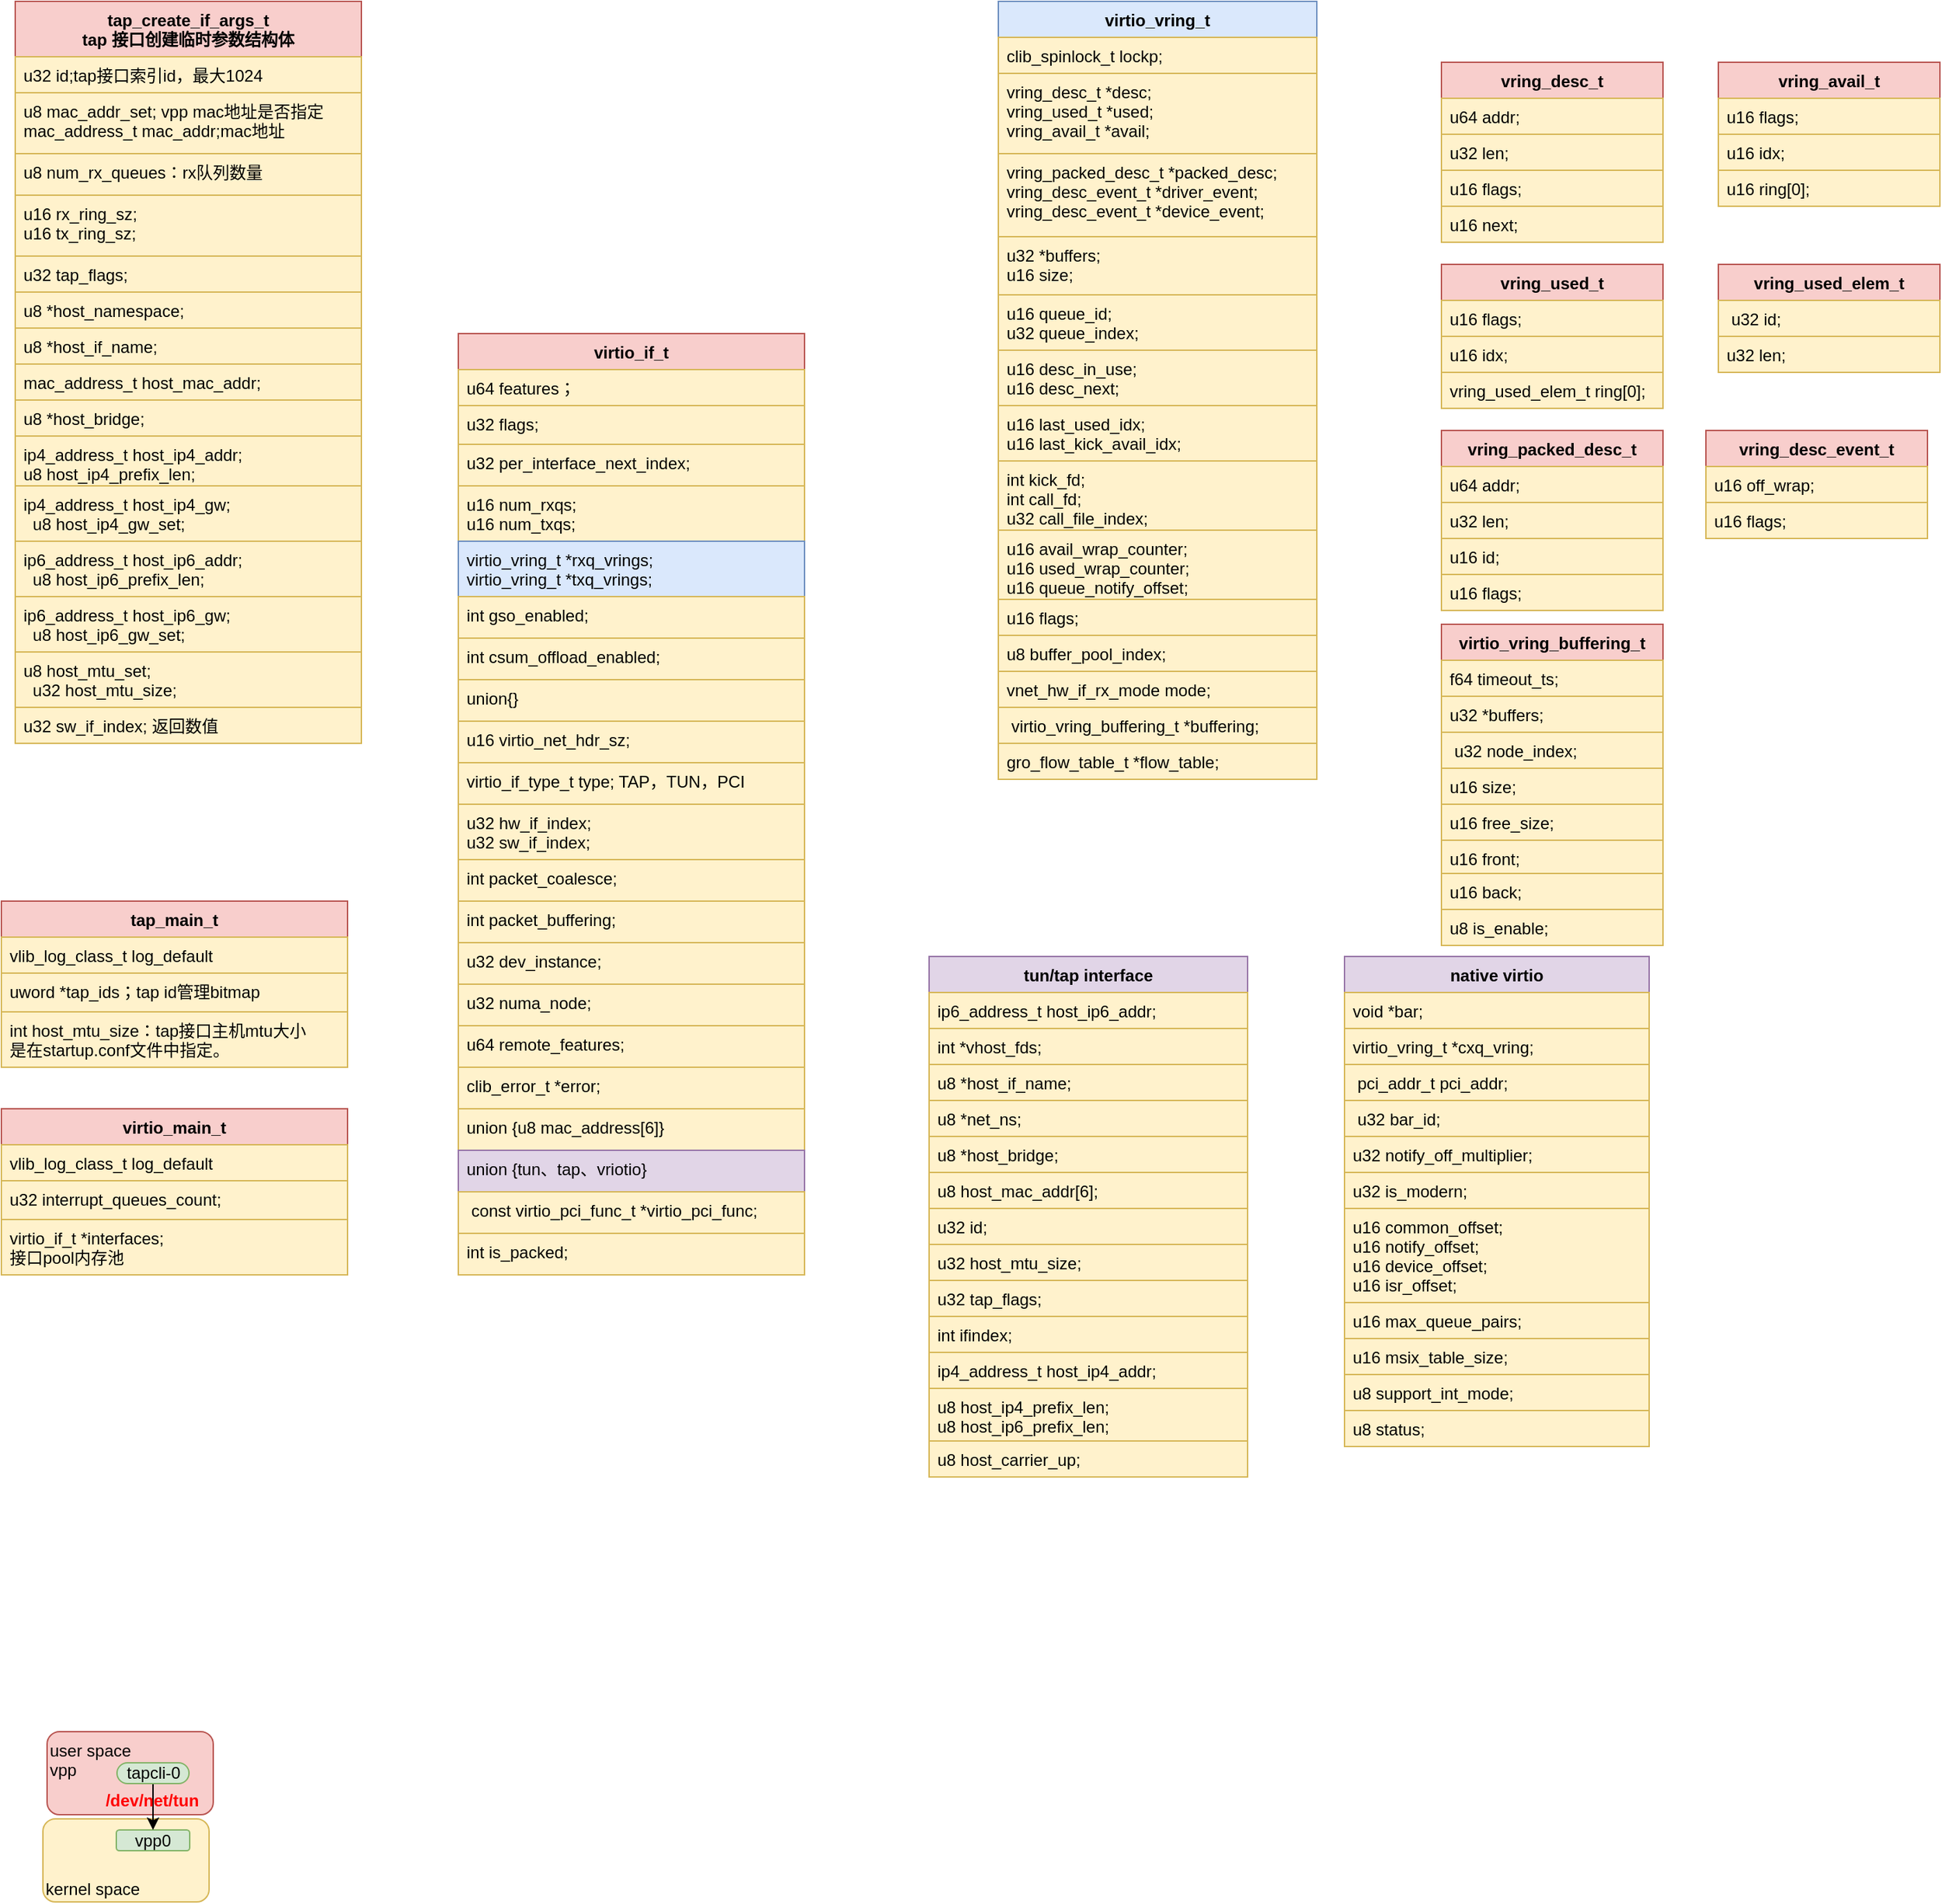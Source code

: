 <mxfile version="15.4.3" type="github">
  <diagram id="8pdUEugthOyUBi60M9Dm" name="Page-1">
    <mxGraphModel dx="782" dy="436" grid="1" gridSize="10" guides="1" tooltips="1" connect="1" arrows="1" fold="1" page="1" pageScale="1" pageWidth="827" pageHeight="1169" math="0" shadow="0">
      <root>
        <mxCell id="0" />
        <mxCell id="1" parent="0" />
        <mxCell id="vImbfQAYYGUwxeGVUVHD-1" value="kernel space" style="rounded=1;whiteSpace=wrap;html=1;align=left;verticalAlign=bottom;fillColor=#fff2cc;strokeColor=#d6b656;" vertex="1" parent="1">
          <mxGeometry x="40" y="1323" width="120" height="60" as="geometry" />
        </mxCell>
        <mxCell id="vImbfQAYYGUwxeGVUVHD-2" value="user space &lt;br&gt;vpp" style="rounded=1;whiteSpace=wrap;html=1;fillColor=#f8cecc;strokeColor=#b85450;align=left;verticalAlign=top;" vertex="1" parent="1">
          <mxGeometry x="43" y="1260" width="120" height="60" as="geometry" />
        </mxCell>
        <mxCell id="vImbfQAYYGUwxeGVUVHD-3" value="vpp0" style="rounded=1;whiteSpace=wrap;html=1;fillColor=#d5e8d4;strokeColor=#82b366;" vertex="1" parent="1">
          <mxGeometry x="93" y="1331" width="53" height="15" as="geometry" />
        </mxCell>
        <mxCell id="vImbfQAYYGUwxeGVUVHD-5" style="edgeStyle=none;rounded=0;orthogonalLoop=1;jettySize=auto;html=1;exitX=0.5;exitY=1;exitDx=0;exitDy=0;entryX=0.5;entryY=0;entryDx=0;entryDy=0;" edge="1" parent="1" source="vImbfQAYYGUwxeGVUVHD-4" target="vImbfQAYYGUwxeGVUVHD-3">
          <mxGeometry relative="1" as="geometry" />
        </mxCell>
        <mxCell id="vImbfQAYYGUwxeGVUVHD-4" value="tapcli-0" style="rounded=1;whiteSpace=wrap;html=1;fillColor=#d5e8d4;strokeColor=#82b366;arcSize=50;" vertex="1" parent="1">
          <mxGeometry x="93.5" y="1282.5" width="52" height="15" as="geometry" />
        </mxCell>
        <mxCell id="vImbfQAYYGUwxeGVUVHD-6" value="/dev/net/tun" style="text;html=1;strokeColor=none;fillColor=none;align=center;verticalAlign=middle;whiteSpace=wrap;rounded=0;fontStyle=1;fontColor=#FF0000;" vertex="1" parent="1">
          <mxGeometry x="78" y="1295" width="82" height="30" as="geometry" />
        </mxCell>
        <mxCell id="vImbfQAYYGUwxeGVUVHD-7" value="tap_create_if_args_t&#xa;tap 接口创建临时参数结构体" style="swimlane;fontStyle=1;align=center;verticalAlign=top;childLayout=stackLayout;horizontal=1;startSize=40;horizontalStack=0;resizeParent=1;resizeParentMax=0;resizeLast=0;collapsible=1;marginBottom=0;fillColor=#f8cecc;strokeColor=#b85450;" vertex="1" parent="1">
          <mxGeometry x="20" y="10" width="250" height="536" as="geometry" />
        </mxCell>
        <mxCell id="vImbfQAYYGUwxeGVUVHD-8" value="u32 id;tap接口索引id，最大1024" style="text;strokeColor=#d6b656;fillColor=#fff2cc;align=left;verticalAlign=top;spacingLeft=4;spacingRight=4;overflow=hidden;rotatable=0;points=[[0,0.5],[1,0.5]];portConstraint=eastwest;" vertex="1" parent="vImbfQAYYGUwxeGVUVHD-7">
          <mxGeometry y="40" width="250" height="26" as="geometry" />
        </mxCell>
        <mxCell id="vImbfQAYYGUwxeGVUVHD-10" value="u8 mac_addr_set; vpp mac地址是否指定&#xa;mac_address_t mac_addr;mac地址" style="text;strokeColor=#d6b656;fillColor=#fff2cc;align=left;verticalAlign=top;spacingLeft=4;spacingRight=4;overflow=hidden;rotatable=0;points=[[0,0.5],[1,0.5]];portConstraint=eastwest;" vertex="1" parent="vImbfQAYYGUwxeGVUVHD-7">
          <mxGeometry y="66" width="250" height="44" as="geometry" />
        </mxCell>
        <mxCell id="vImbfQAYYGUwxeGVUVHD-11" value="u8 num_rx_queues：rx队列数量" style="text;strokeColor=#d6b656;fillColor=#fff2cc;align=left;verticalAlign=top;spacingLeft=4;spacingRight=4;overflow=hidden;rotatable=0;points=[[0,0.5],[1,0.5]];portConstraint=eastwest;" vertex="1" parent="vImbfQAYYGUwxeGVUVHD-7">
          <mxGeometry y="110" width="250" height="30" as="geometry" />
        </mxCell>
        <mxCell id="vImbfQAYYGUwxeGVUVHD-12" value="u16 rx_ring_sz;&#xa;u16 tx_ring_sz;" style="text;strokeColor=#d6b656;fillColor=#fff2cc;align=left;verticalAlign=top;spacingLeft=4;spacingRight=4;overflow=hidden;rotatable=0;points=[[0,0.5],[1,0.5]];portConstraint=eastwest;" vertex="1" parent="vImbfQAYYGUwxeGVUVHD-7">
          <mxGeometry y="140" width="250" height="44" as="geometry" />
        </mxCell>
        <mxCell id="vImbfQAYYGUwxeGVUVHD-13" value="u32 tap_flags;" style="text;strokeColor=#d6b656;fillColor=#fff2cc;align=left;verticalAlign=top;spacingLeft=4;spacingRight=4;overflow=hidden;rotatable=0;points=[[0,0.5],[1,0.5]];portConstraint=eastwest;" vertex="1" parent="vImbfQAYYGUwxeGVUVHD-7">
          <mxGeometry y="184" width="250" height="26" as="geometry" />
        </mxCell>
        <mxCell id="vImbfQAYYGUwxeGVUVHD-14" value="u8 *host_namespace;" style="text;strokeColor=#d6b656;fillColor=#fff2cc;align=left;verticalAlign=top;spacingLeft=4;spacingRight=4;overflow=hidden;rotatable=0;points=[[0,0.5],[1,0.5]];portConstraint=eastwest;" vertex="1" parent="vImbfQAYYGUwxeGVUVHD-7">
          <mxGeometry y="210" width="250" height="26" as="geometry" />
        </mxCell>
        <mxCell id="vImbfQAYYGUwxeGVUVHD-15" value="u8 *host_if_name;" style="text;strokeColor=#d6b656;fillColor=#fff2cc;align=left;verticalAlign=top;spacingLeft=4;spacingRight=4;overflow=hidden;rotatable=0;points=[[0,0.5],[1,0.5]];portConstraint=eastwest;" vertex="1" parent="vImbfQAYYGUwxeGVUVHD-7">
          <mxGeometry y="236" width="250" height="26" as="geometry" />
        </mxCell>
        <mxCell id="vImbfQAYYGUwxeGVUVHD-16" value="mac_address_t host_mac_addr;" style="text;strokeColor=#d6b656;fillColor=#fff2cc;align=left;verticalAlign=top;spacingLeft=4;spacingRight=4;overflow=hidden;rotatable=0;points=[[0,0.5],[1,0.5]];portConstraint=eastwest;" vertex="1" parent="vImbfQAYYGUwxeGVUVHD-7">
          <mxGeometry y="262" width="250" height="26" as="geometry" />
        </mxCell>
        <mxCell id="vImbfQAYYGUwxeGVUVHD-17" value="u8 *host_bridge;" style="text;strokeColor=#d6b656;fillColor=#fff2cc;align=left;verticalAlign=top;spacingLeft=4;spacingRight=4;overflow=hidden;rotatable=0;points=[[0,0.5],[1,0.5]];portConstraint=eastwest;" vertex="1" parent="vImbfQAYYGUwxeGVUVHD-7">
          <mxGeometry y="288" width="250" height="26" as="geometry" />
        </mxCell>
        <mxCell id="vImbfQAYYGUwxeGVUVHD-18" value="ip4_address_t host_ip4_addr;&#xa;u8 host_ip4_prefix_len;" style="text;strokeColor=#d6b656;fillColor=#fff2cc;align=left;verticalAlign=top;spacingLeft=4;spacingRight=4;overflow=hidden;rotatable=0;points=[[0,0.5],[1,0.5]];portConstraint=eastwest;" vertex="1" parent="vImbfQAYYGUwxeGVUVHD-7">
          <mxGeometry y="314" width="250" height="36" as="geometry" />
        </mxCell>
        <mxCell id="vImbfQAYYGUwxeGVUVHD-19" value="ip4_address_t host_ip4_gw;&#xa;  u8 host_ip4_gw_set;" style="text;strokeColor=#d6b656;fillColor=#fff2cc;align=left;verticalAlign=top;spacingLeft=4;spacingRight=4;overflow=hidden;rotatable=0;points=[[0,0.5],[1,0.5]];portConstraint=eastwest;" vertex="1" parent="vImbfQAYYGUwxeGVUVHD-7">
          <mxGeometry y="350" width="250" height="40" as="geometry" />
        </mxCell>
        <mxCell id="vImbfQAYYGUwxeGVUVHD-20" value="ip6_address_t host_ip6_addr;&#xa;  u8 host_ip6_prefix_len;" style="text;strokeColor=#d6b656;fillColor=#fff2cc;align=left;verticalAlign=top;spacingLeft=4;spacingRight=4;overflow=hidden;rotatable=0;points=[[0,0.5],[1,0.5]];portConstraint=eastwest;" vertex="1" parent="vImbfQAYYGUwxeGVUVHD-7">
          <mxGeometry y="390" width="250" height="40" as="geometry" />
        </mxCell>
        <mxCell id="vImbfQAYYGUwxeGVUVHD-22" value="ip6_address_t host_ip6_gw;&#xa;  u8 host_ip6_gw_set;" style="text;strokeColor=#d6b656;fillColor=#fff2cc;align=left;verticalAlign=top;spacingLeft=4;spacingRight=4;overflow=hidden;rotatable=0;points=[[0,0.5],[1,0.5]];portConstraint=eastwest;" vertex="1" parent="vImbfQAYYGUwxeGVUVHD-7">
          <mxGeometry y="430" width="250" height="40" as="geometry" />
        </mxCell>
        <mxCell id="vImbfQAYYGUwxeGVUVHD-21" value="u8 host_mtu_set;&#xa;  u32 host_mtu_size;" style="text;strokeColor=#d6b656;fillColor=#fff2cc;align=left;verticalAlign=top;spacingLeft=4;spacingRight=4;overflow=hidden;rotatable=0;points=[[0,0.5],[1,0.5]];portConstraint=eastwest;" vertex="1" parent="vImbfQAYYGUwxeGVUVHD-7">
          <mxGeometry y="470" width="250" height="40" as="geometry" />
        </mxCell>
        <mxCell id="vImbfQAYYGUwxeGVUVHD-23" value="u32 sw_if_index; 返回数值" style="text;strokeColor=#d6b656;fillColor=#fff2cc;align=left;verticalAlign=top;spacingLeft=4;spacingRight=4;overflow=hidden;rotatable=0;points=[[0,0.5],[1,0.5]];portConstraint=eastwest;" vertex="1" parent="vImbfQAYYGUwxeGVUVHD-7">
          <mxGeometry y="510" width="250" height="26" as="geometry" />
        </mxCell>
        <mxCell id="vImbfQAYYGUwxeGVUVHD-25" value="tap_main_t" style="swimlane;fontStyle=1;align=center;verticalAlign=top;childLayout=stackLayout;horizontal=1;startSize=26;horizontalStack=0;resizeParent=1;resizeParentMax=0;resizeLast=0;collapsible=1;marginBottom=0;fillColor=#f8cecc;strokeColor=#b85450;" vertex="1" parent="1">
          <mxGeometry x="10" y="660" width="250" height="120" as="geometry" />
        </mxCell>
        <mxCell id="vImbfQAYYGUwxeGVUVHD-26" value="vlib_log_class_t log_default" style="text;strokeColor=#d6b656;fillColor=#fff2cc;align=left;verticalAlign=top;spacingLeft=4;spacingRight=4;overflow=hidden;rotatable=0;points=[[0,0.5],[1,0.5]];portConstraint=eastwest;" vertex="1" parent="vImbfQAYYGUwxeGVUVHD-25">
          <mxGeometry y="26" width="250" height="26" as="geometry" />
        </mxCell>
        <mxCell id="vImbfQAYYGUwxeGVUVHD-28" value="uword *tap_ids；tap id管理bitmap" style="text;strokeColor=#d6b656;fillColor=#fff2cc;align=left;verticalAlign=top;spacingLeft=4;spacingRight=4;overflow=hidden;rotatable=0;points=[[0,0.5],[1,0.5]];portConstraint=eastwest;" vertex="1" parent="vImbfQAYYGUwxeGVUVHD-25">
          <mxGeometry y="52" width="250" height="28" as="geometry" />
        </mxCell>
        <mxCell id="vImbfQAYYGUwxeGVUVHD-29" value="int host_mtu_size：tap接口主机mtu大小&#xa;是在startup.conf文件中指定。" style="text;strokeColor=#d6b656;fillColor=#fff2cc;align=left;verticalAlign=top;spacingLeft=4;spacingRight=4;overflow=hidden;rotatable=0;points=[[0,0.5],[1,0.5]];portConstraint=eastwest;" vertex="1" parent="vImbfQAYYGUwxeGVUVHD-25">
          <mxGeometry y="80" width="250" height="40" as="geometry" />
        </mxCell>
        <mxCell id="vImbfQAYYGUwxeGVUVHD-34" value="virtio_main_t" style="swimlane;fontStyle=1;align=center;verticalAlign=top;childLayout=stackLayout;horizontal=1;startSize=26;horizontalStack=0;resizeParent=1;resizeParentMax=0;resizeLast=0;collapsible=1;marginBottom=0;fillColor=#f8cecc;strokeColor=#b85450;" vertex="1" parent="1">
          <mxGeometry x="10" y="810" width="250" height="120" as="geometry" />
        </mxCell>
        <mxCell id="vImbfQAYYGUwxeGVUVHD-35" value="vlib_log_class_t log_default" style="text;strokeColor=#d6b656;fillColor=#fff2cc;align=left;verticalAlign=top;spacingLeft=4;spacingRight=4;overflow=hidden;rotatable=0;points=[[0,0.5],[1,0.5]];portConstraint=eastwest;" vertex="1" parent="vImbfQAYYGUwxeGVUVHD-34">
          <mxGeometry y="26" width="250" height="26" as="geometry" />
        </mxCell>
        <mxCell id="vImbfQAYYGUwxeGVUVHD-36" value="u32 interrupt_queues_count;" style="text;strokeColor=#d6b656;fillColor=#fff2cc;align=left;verticalAlign=top;spacingLeft=4;spacingRight=4;overflow=hidden;rotatable=0;points=[[0,0.5],[1,0.5]];portConstraint=eastwest;" vertex="1" parent="vImbfQAYYGUwxeGVUVHD-34">
          <mxGeometry y="52" width="250" height="28" as="geometry" />
        </mxCell>
        <mxCell id="vImbfQAYYGUwxeGVUVHD-37" value="virtio_if_t *interfaces;&#xa;接口pool内存池" style="text;strokeColor=#d6b656;fillColor=#fff2cc;align=left;verticalAlign=top;spacingLeft=4;spacingRight=4;overflow=hidden;rotatable=0;points=[[0,0.5],[1,0.5]];portConstraint=eastwest;" vertex="1" parent="vImbfQAYYGUwxeGVUVHD-34">
          <mxGeometry y="80" width="250" height="40" as="geometry" />
        </mxCell>
        <mxCell id="vImbfQAYYGUwxeGVUVHD-38" value="virtio_if_t" style="swimlane;fontStyle=1;align=center;verticalAlign=top;childLayout=stackLayout;horizontal=1;startSize=26;horizontalStack=0;resizeParent=1;resizeParentMax=0;resizeLast=0;collapsible=1;marginBottom=0;fillColor=#f8cecc;strokeColor=#b85450;" vertex="1" parent="1">
          <mxGeometry x="340" y="250" width="250" height="680" as="geometry" />
        </mxCell>
        <mxCell id="vImbfQAYYGUwxeGVUVHD-39" value="u64 features；" style="text;strokeColor=#d6b656;fillColor=#fff2cc;align=left;verticalAlign=top;spacingLeft=4;spacingRight=4;overflow=hidden;rotatable=0;points=[[0,0.5],[1,0.5]];portConstraint=eastwest;" vertex="1" parent="vImbfQAYYGUwxeGVUVHD-38">
          <mxGeometry y="26" width="250" height="26" as="geometry" />
        </mxCell>
        <mxCell id="vImbfQAYYGUwxeGVUVHD-40" value="u32 flags;" style="text;strokeColor=#d6b656;fillColor=#fff2cc;align=left;verticalAlign=top;spacingLeft=4;spacingRight=4;overflow=hidden;rotatable=0;points=[[0,0.5],[1,0.5]];portConstraint=eastwest;" vertex="1" parent="vImbfQAYYGUwxeGVUVHD-38">
          <mxGeometry y="52" width="250" height="28" as="geometry" />
        </mxCell>
        <mxCell id="vImbfQAYYGUwxeGVUVHD-41" value="u32 per_interface_next_index;" style="text;strokeColor=#d6b656;fillColor=#fff2cc;align=left;verticalAlign=top;spacingLeft=4;spacingRight=4;overflow=hidden;rotatable=0;points=[[0,0.5],[1,0.5]];portConstraint=eastwest;" vertex="1" parent="vImbfQAYYGUwxeGVUVHD-38">
          <mxGeometry y="80" width="250" height="30" as="geometry" />
        </mxCell>
        <mxCell id="vImbfQAYYGUwxeGVUVHD-42" value="u16 num_rxqs;&#xa;u16 num_txqs;" style="text;strokeColor=#d6b656;fillColor=#fff2cc;align=left;verticalAlign=top;spacingLeft=4;spacingRight=4;overflow=hidden;rotatable=0;points=[[0,0.5],[1,0.5]];portConstraint=eastwest;" vertex="1" parent="vImbfQAYYGUwxeGVUVHD-38">
          <mxGeometry y="110" width="250" height="40" as="geometry" />
        </mxCell>
        <mxCell id="vImbfQAYYGUwxeGVUVHD-43" value="virtio_vring_t *rxq_vrings;&#xa;virtio_vring_t *txq_vrings;" style="text;strokeColor=#6c8ebf;fillColor=#dae8fc;align=left;verticalAlign=top;spacingLeft=4;spacingRight=4;overflow=hidden;rotatable=0;points=[[0,0.5],[1,0.5]];portConstraint=eastwest;" vertex="1" parent="vImbfQAYYGUwxeGVUVHD-38">
          <mxGeometry y="150" width="250" height="40" as="geometry" />
        </mxCell>
        <mxCell id="vImbfQAYYGUwxeGVUVHD-44" value="int gso_enabled;" style="text;strokeColor=#d6b656;fillColor=#fff2cc;align=left;verticalAlign=top;spacingLeft=4;spacingRight=4;overflow=hidden;rotatable=0;points=[[0,0.5],[1,0.5]];portConstraint=eastwest;" vertex="1" parent="vImbfQAYYGUwxeGVUVHD-38">
          <mxGeometry y="190" width="250" height="30" as="geometry" />
        </mxCell>
        <mxCell id="vImbfQAYYGUwxeGVUVHD-45" value="int csum_offload_enabled;" style="text;strokeColor=#d6b656;fillColor=#fff2cc;align=left;verticalAlign=top;spacingLeft=4;spacingRight=4;overflow=hidden;rotatable=0;points=[[0,0.5],[1,0.5]];portConstraint=eastwest;" vertex="1" parent="vImbfQAYYGUwxeGVUVHD-38">
          <mxGeometry y="220" width="250" height="30" as="geometry" />
        </mxCell>
        <mxCell id="vImbfQAYYGUwxeGVUVHD-46" value="union{}" style="text;strokeColor=#d6b656;fillColor=#fff2cc;align=left;verticalAlign=top;spacingLeft=4;spacingRight=4;overflow=hidden;rotatable=0;points=[[0,0.5],[1,0.5]];portConstraint=eastwest;" vertex="1" parent="vImbfQAYYGUwxeGVUVHD-38">
          <mxGeometry y="250" width="250" height="30" as="geometry" />
        </mxCell>
        <mxCell id="vImbfQAYYGUwxeGVUVHD-47" value="u16 virtio_net_hdr_sz;" style="text;strokeColor=#d6b656;fillColor=#fff2cc;align=left;verticalAlign=top;spacingLeft=4;spacingRight=4;overflow=hidden;rotatable=0;points=[[0,0.5],[1,0.5]];portConstraint=eastwest;" vertex="1" parent="vImbfQAYYGUwxeGVUVHD-38">
          <mxGeometry y="280" width="250" height="30" as="geometry" />
        </mxCell>
        <mxCell id="vImbfQAYYGUwxeGVUVHD-48" value="virtio_if_type_t type; TAP，TUN，PCI" style="text;strokeColor=#d6b656;fillColor=#fff2cc;align=left;verticalAlign=top;spacingLeft=4;spacingRight=4;overflow=hidden;rotatable=0;points=[[0,0.5],[1,0.5]];portConstraint=eastwest;" vertex="1" parent="vImbfQAYYGUwxeGVUVHD-38">
          <mxGeometry y="310" width="250" height="30" as="geometry" />
        </mxCell>
        <mxCell id="vImbfQAYYGUwxeGVUVHD-49" value="u32 hw_if_index;&#xa;u32 sw_if_index;" style="text;strokeColor=#d6b656;fillColor=#fff2cc;align=left;verticalAlign=top;spacingLeft=4;spacingRight=4;overflow=hidden;rotatable=0;points=[[0,0.5],[1,0.5]];portConstraint=eastwest;" vertex="1" parent="vImbfQAYYGUwxeGVUVHD-38">
          <mxGeometry y="340" width="250" height="40" as="geometry" />
        </mxCell>
        <mxCell id="vImbfQAYYGUwxeGVUVHD-50" value="int packet_coalesce;" style="text;strokeColor=#d6b656;fillColor=#fff2cc;align=left;verticalAlign=top;spacingLeft=4;spacingRight=4;overflow=hidden;rotatable=0;points=[[0,0.5],[1,0.5]];portConstraint=eastwest;" vertex="1" parent="vImbfQAYYGUwxeGVUVHD-38">
          <mxGeometry y="380" width="250" height="30" as="geometry" />
        </mxCell>
        <mxCell id="vImbfQAYYGUwxeGVUVHD-51" value="int packet_buffering;" style="text;strokeColor=#d6b656;fillColor=#fff2cc;align=left;verticalAlign=top;spacingLeft=4;spacingRight=4;overflow=hidden;rotatable=0;points=[[0,0.5],[1,0.5]];portConstraint=eastwest;" vertex="1" parent="vImbfQAYYGUwxeGVUVHD-38">
          <mxGeometry y="410" width="250" height="30" as="geometry" />
        </mxCell>
        <mxCell id="vImbfQAYYGUwxeGVUVHD-52" value="u32 dev_instance;" style="text;strokeColor=#d6b656;fillColor=#fff2cc;align=left;verticalAlign=top;spacingLeft=4;spacingRight=4;overflow=hidden;rotatable=0;points=[[0,0.5],[1,0.5]];portConstraint=eastwest;" vertex="1" parent="vImbfQAYYGUwxeGVUVHD-38">
          <mxGeometry y="440" width="250" height="30" as="geometry" />
        </mxCell>
        <mxCell id="vImbfQAYYGUwxeGVUVHD-53" value="u32 numa_node;" style="text;strokeColor=#d6b656;fillColor=#fff2cc;align=left;verticalAlign=top;spacingLeft=4;spacingRight=4;overflow=hidden;rotatable=0;points=[[0,0.5],[1,0.5]];portConstraint=eastwest;" vertex="1" parent="vImbfQAYYGUwxeGVUVHD-38">
          <mxGeometry y="470" width="250" height="30" as="geometry" />
        </mxCell>
        <mxCell id="vImbfQAYYGUwxeGVUVHD-54" value="u64 remote_features;" style="text;strokeColor=#d6b656;fillColor=#fff2cc;align=left;verticalAlign=top;spacingLeft=4;spacingRight=4;overflow=hidden;rotatable=0;points=[[0,0.5],[1,0.5]];portConstraint=eastwest;" vertex="1" parent="vImbfQAYYGUwxeGVUVHD-38">
          <mxGeometry y="500" width="250" height="30" as="geometry" />
        </mxCell>
        <mxCell id="vImbfQAYYGUwxeGVUVHD-55" value="clib_error_t *error;" style="text;strokeColor=#d6b656;fillColor=#fff2cc;align=left;verticalAlign=top;spacingLeft=4;spacingRight=4;overflow=hidden;rotatable=0;points=[[0,0.5],[1,0.5]];portConstraint=eastwest;" vertex="1" parent="vImbfQAYYGUwxeGVUVHD-38">
          <mxGeometry y="530" width="250" height="30" as="geometry" />
        </mxCell>
        <mxCell id="vImbfQAYYGUwxeGVUVHD-56" value="union {u8 mac_address[6]}" style="text;strokeColor=#d6b656;fillColor=#fff2cc;align=left;verticalAlign=top;spacingLeft=4;spacingRight=4;overflow=hidden;rotatable=0;points=[[0,0.5],[1,0.5]];portConstraint=eastwest;" vertex="1" parent="vImbfQAYYGUwxeGVUVHD-38">
          <mxGeometry y="560" width="250" height="30" as="geometry" />
        </mxCell>
        <mxCell id="vImbfQAYYGUwxeGVUVHD-57" value="union {tun、tap、vriotio}" style="text;strokeColor=#9673a6;fillColor=#e1d5e7;align=left;verticalAlign=top;spacingLeft=4;spacingRight=4;overflow=hidden;rotatable=0;points=[[0,0.5],[1,0.5]];portConstraint=eastwest;" vertex="1" parent="vImbfQAYYGUwxeGVUVHD-38">
          <mxGeometry y="590" width="250" height="30" as="geometry" />
        </mxCell>
        <mxCell id="vImbfQAYYGUwxeGVUVHD-58" value=" const virtio_pci_func_t *virtio_pci_func;" style="text;strokeColor=#d6b656;fillColor=#fff2cc;align=left;verticalAlign=top;spacingLeft=4;spacingRight=4;overflow=hidden;rotatable=0;points=[[0,0.5],[1,0.5]];portConstraint=eastwest;" vertex="1" parent="vImbfQAYYGUwxeGVUVHD-38">
          <mxGeometry y="620" width="250" height="30" as="geometry" />
        </mxCell>
        <mxCell id="vImbfQAYYGUwxeGVUVHD-59" value="int is_packed;" style="text;strokeColor=#d6b656;fillColor=#fff2cc;align=left;verticalAlign=top;spacingLeft=4;spacingRight=4;overflow=hidden;rotatable=0;points=[[0,0.5],[1,0.5]];portConstraint=eastwest;" vertex="1" parent="vImbfQAYYGUwxeGVUVHD-38">
          <mxGeometry y="650" width="250" height="30" as="geometry" />
        </mxCell>
        <mxCell id="vImbfQAYYGUwxeGVUVHD-60" value="tun/tap interface" style="swimlane;fontStyle=1;align=center;verticalAlign=top;childLayout=stackLayout;horizontal=1;startSize=26;horizontalStack=0;resizeParent=1;resizeParentMax=0;resizeLast=0;collapsible=1;marginBottom=0;fillColor=#e1d5e7;strokeColor=#9673a6;" vertex="1" parent="1">
          <mxGeometry x="680" y="700" width="230" height="376" as="geometry" />
        </mxCell>
        <mxCell id="vImbfQAYYGUwxeGVUVHD-61" value="ip6_address_t host_ip6_addr;" style="text;strokeColor=#d6b656;fillColor=#fff2cc;align=left;verticalAlign=top;spacingLeft=4;spacingRight=4;overflow=hidden;rotatable=0;points=[[0,0.5],[1,0.5]];portConstraint=eastwest;" vertex="1" parent="vImbfQAYYGUwxeGVUVHD-60">
          <mxGeometry y="26" width="230" height="26" as="geometry" />
        </mxCell>
        <mxCell id="vImbfQAYYGUwxeGVUVHD-63" value="int *vhost_fds;" style="text;strokeColor=#d6b656;fillColor=#fff2cc;align=left;verticalAlign=top;spacingLeft=4;spacingRight=4;overflow=hidden;rotatable=0;points=[[0,0.5],[1,0.5]];portConstraint=eastwest;" vertex="1" parent="vImbfQAYYGUwxeGVUVHD-60">
          <mxGeometry y="52" width="230" height="26" as="geometry" />
        </mxCell>
        <mxCell id="vImbfQAYYGUwxeGVUVHD-64" value="u8 *host_if_name;" style="text;strokeColor=#d6b656;fillColor=#fff2cc;align=left;verticalAlign=top;spacingLeft=4;spacingRight=4;overflow=hidden;rotatable=0;points=[[0,0.5],[1,0.5]];portConstraint=eastwest;" vertex="1" parent="vImbfQAYYGUwxeGVUVHD-60">
          <mxGeometry y="78" width="230" height="26" as="geometry" />
        </mxCell>
        <mxCell id="vImbfQAYYGUwxeGVUVHD-65" value="u8 *net_ns;" style="text;strokeColor=#d6b656;fillColor=#fff2cc;align=left;verticalAlign=top;spacingLeft=4;spacingRight=4;overflow=hidden;rotatable=0;points=[[0,0.5],[1,0.5]];portConstraint=eastwest;" vertex="1" parent="vImbfQAYYGUwxeGVUVHD-60">
          <mxGeometry y="104" width="230" height="26" as="geometry" />
        </mxCell>
        <mxCell id="vImbfQAYYGUwxeGVUVHD-66" value="u8 *host_bridge;" style="text;strokeColor=#d6b656;fillColor=#fff2cc;align=left;verticalAlign=top;spacingLeft=4;spacingRight=4;overflow=hidden;rotatable=0;points=[[0,0.5],[1,0.5]];portConstraint=eastwest;" vertex="1" parent="vImbfQAYYGUwxeGVUVHD-60">
          <mxGeometry y="130" width="230" height="26" as="geometry" />
        </mxCell>
        <mxCell id="vImbfQAYYGUwxeGVUVHD-67" value="u8 host_mac_addr[6];" style="text;strokeColor=#d6b656;fillColor=#fff2cc;align=left;verticalAlign=top;spacingLeft=4;spacingRight=4;overflow=hidden;rotatable=0;points=[[0,0.5],[1,0.5]];portConstraint=eastwest;" vertex="1" parent="vImbfQAYYGUwxeGVUVHD-60">
          <mxGeometry y="156" width="230" height="26" as="geometry" />
        </mxCell>
        <mxCell id="vImbfQAYYGUwxeGVUVHD-68" value="u32 id;" style="text;strokeColor=#d6b656;fillColor=#fff2cc;align=left;verticalAlign=top;spacingLeft=4;spacingRight=4;overflow=hidden;rotatable=0;points=[[0,0.5],[1,0.5]];portConstraint=eastwest;" vertex="1" parent="vImbfQAYYGUwxeGVUVHD-60">
          <mxGeometry y="182" width="230" height="26" as="geometry" />
        </mxCell>
        <mxCell id="vImbfQAYYGUwxeGVUVHD-69" value="u32 host_mtu_size;" style="text;strokeColor=#d6b656;fillColor=#fff2cc;align=left;verticalAlign=top;spacingLeft=4;spacingRight=4;overflow=hidden;rotatable=0;points=[[0,0.5],[1,0.5]];portConstraint=eastwest;" vertex="1" parent="vImbfQAYYGUwxeGVUVHD-60">
          <mxGeometry y="208" width="230" height="26" as="geometry" />
        </mxCell>
        <mxCell id="vImbfQAYYGUwxeGVUVHD-70" value="u32 tap_flags;" style="text;strokeColor=#d6b656;fillColor=#fff2cc;align=left;verticalAlign=top;spacingLeft=4;spacingRight=4;overflow=hidden;rotatable=0;points=[[0,0.5],[1,0.5]];portConstraint=eastwest;" vertex="1" parent="vImbfQAYYGUwxeGVUVHD-60">
          <mxGeometry y="234" width="230" height="26" as="geometry" />
        </mxCell>
        <mxCell id="vImbfQAYYGUwxeGVUVHD-71" value="int ifindex;" style="text;strokeColor=#d6b656;fillColor=#fff2cc;align=left;verticalAlign=top;spacingLeft=4;spacingRight=4;overflow=hidden;rotatable=0;points=[[0,0.5],[1,0.5]];portConstraint=eastwest;" vertex="1" parent="vImbfQAYYGUwxeGVUVHD-60">
          <mxGeometry y="260" width="230" height="26" as="geometry" />
        </mxCell>
        <mxCell id="vImbfQAYYGUwxeGVUVHD-72" value="ip4_address_t host_ip4_addr;" style="text;strokeColor=#d6b656;fillColor=#fff2cc;align=left;verticalAlign=top;spacingLeft=4;spacingRight=4;overflow=hidden;rotatable=0;points=[[0,0.5],[1,0.5]];portConstraint=eastwest;" vertex="1" parent="vImbfQAYYGUwxeGVUVHD-60">
          <mxGeometry y="286" width="230" height="26" as="geometry" />
        </mxCell>
        <mxCell id="vImbfQAYYGUwxeGVUVHD-73" value="u8 host_ip4_prefix_len;&#xa;u8 host_ip6_prefix_len;" style="text;strokeColor=#d6b656;fillColor=#fff2cc;align=left;verticalAlign=top;spacingLeft=4;spacingRight=4;overflow=hidden;rotatable=0;points=[[0,0.5],[1,0.5]];portConstraint=eastwest;" vertex="1" parent="vImbfQAYYGUwxeGVUVHD-60">
          <mxGeometry y="312" width="230" height="38" as="geometry" />
        </mxCell>
        <mxCell id="vImbfQAYYGUwxeGVUVHD-74" value="u8 host_carrier_up;" style="text;strokeColor=#d6b656;fillColor=#fff2cc;align=left;verticalAlign=top;spacingLeft=4;spacingRight=4;overflow=hidden;rotatable=0;points=[[0,0.5],[1,0.5]];portConstraint=eastwest;" vertex="1" parent="vImbfQAYYGUwxeGVUVHD-60">
          <mxGeometry y="350" width="230" height="26" as="geometry" />
        </mxCell>
        <mxCell id="vImbfQAYYGUwxeGVUVHD-75" value="native virtio" style="swimlane;fontStyle=1;align=center;verticalAlign=top;childLayout=stackLayout;horizontal=1;startSize=26;horizontalStack=0;resizeParent=1;resizeParentMax=0;resizeLast=0;collapsible=1;marginBottom=0;fillColor=#e1d5e7;strokeColor=#9673a6;" vertex="1" parent="1">
          <mxGeometry x="980" y="700" width="220" height="354" as="geometry" />
        </mxCell>
        <mxCell id="vImbfQAYYGUwxeGVUVHD-76" value="void *bar;" style="text;strokeColor=#d6b656;fillColor=#fff2cc;align=left;verticalAlign=top;spacingLeft=4;spacingRight=4;overflow=hidden;rotatable=0;points=[[0,0.5],[1,0.5]];portConstraint=eastwest;" vertex="1" parent="vImbfQAYYGUwxeGVUVHD-75">
          <mxGeometry y="26" width="220" height="26" as="geometry" />
        </mxCell>
        <mxCell id="vImbfQAYYGUwxeGVUVHD-78" value="virtio_vring_t *cxq_vring;" style="text;strokeColor=#d6b656;fillColor=#fff2cc;align=left;verticalAlign=top;spacingLeft=4;spacingRight=4;overflow=hidden;rotatable=0;points=[[0,0.5],[1,0.5]];portConstraint=eastwest;" vertex="1" parent="vImbfQAYYGUwxeGVUVHD-75">
          <mxGeometry y="52" width="220" height="26" as="geometry" />
        </mxCell>
        <mxCell id="vImbfQAYYGUwxeGVUVHD-79" value=" pci_addr_t pci_addr;" style="text;strokeColor=#d6b656;fillColor=#fff2cc;align=left;verticalAlign=top;spacingLeft=4;spacingRight=4;overflow=hidden;rotatable=0;points=[[0,0.5],[1,0.5]];portConstraint=eastwest;" vertex="1" parent="vImbfQAYYGUwxeGVUVHD-75">
          <mxGeometry y="78" width="220" height="26" as="geometry" />
        </mxCell>
        <mxCell id="vImbfQAYYGUwxeGVUVHD-80" value=" u32 bar_id;" style="text;strokeColor=#d6b656;fillColor=#fff2cc;align=left;verticalAlign=top;spacingLeft=4;spacingRight=4;overflow=hidden;rotatable=0;points=[[0,0.5],[1,0.5]];portConstraint=eastwest;" vertex="1" parent="vImbfQAYYGUwxeGVUVHD-75">
          <mxGeometry y="104" width="220" height="26" as="geometry" />
        </mxCell>
        <mxCell id="vImbfQAYYGUwxeGVUVHD-81" value="u32 notify_off_multiplier;" style="text;strokeColor=#d6b656;fillColor=#fff2cc;align=left;verticalAlign=top;spacingLeft=4;spacingRight=4;overflow=hidden;rotatable=0;points=[[0,0.5],[1,0.5]];portConstraint=eastwest;" vertex="1" parent="vImbfQAYYGUwxeGVUVHD-75">
          <mxGeometry y="130" width="220" height="26" as="geometry" />
        </mxCell>
        <mxCell id="vImbfQAYYGUwxeGVUVHD-82" value="u32 is_modern;" style="text;strokeColor=#d6b656;fillColor=#fff2cc;align=left;verticalAlign=top;spacingLeft=4;spacingRight=4;overflow=hidden;rotatable=0;points=[[0,0.5],[1,0.5]];portConstraint=eastwest;" vertex="1" parent="vImbfQAYYGUwxeGVUVHD-75">
          <mxGeometry y="156" width="220" height="26" as="geometry" />
        </mxCell>
        <mxCell id="vImbfQAYYGUwxeGVUVHD-83" value="u16 common_offset;&#xa;u16 notify_offset;&#xa;u16 device_offset;&#xa;u16 isr_offset;" style="text;strokeColor=#d6b656;fillColor=#fff2cc;align=left;verticalAlign=top;spacingLeft=4;spacingRight=4;overflow=hidden;rotatable=0;points=[[0,0.5],[1,0.5]];portConstraint=eastwest;" vertex="1" parent="vImbfQAYYGUwxeGVUVHD-75">
          <mxGeometry y="182" width="220" height="68" as="geometry" />
        </mxCell>
        <mxCell id="vImbfQAYYGUwxeGVUVHD-84" value="u16 max_queue_pairs;" style="text;strokeColor=#d6b656;fillColor=#fff2cc;align=left;verticalAlign=top;spacingLeft=4;spacingRight=4;overflow=hidden;rotatable=0;points=[[0,0.5],[1,0.5]];portConstraint=eastwest;" vertex="1" parent="vImbfQAYYGUwxeGVUVHD-75">
          <mxGeometry y="250" width="220" height="26" as="geometry" />
        </mxCell>
        <mxCell id="vImbfQAYYGUwxeGVUVHD-85" value="u16 msix_table_size;" style="text;strokeColor=#d6b656;fillColor=#fff2cc;align=left;verticalAlign=top;spacingLeft=4;spacingRight=4;overflow=hidden;rotatable=0;points=[[0,0.5],[1,0.5]];portConstraint=eastwest;" vertex="1" parent="vImbfQAYYGUwxeGVUVHD-75">
          <mxGeometry y="276" width="220" height="26" as="geometry" />
        </mxCell>
        <mxCell id="vImbfQAYYGUwxeGVUVHD-86" value="u8 support_int_mode;" style="text;strokeColor=#d6b656;fillColor=#fff2cc;align=left;verticalAlign=top;spacingLeft=4;spacingRight=4;overflow=hidden;rotatable=0;points=[[0,0.5],[1,0.5]];portConstraint=eastwest;" vertex="1" parent="vImbfQAYYGUwxeGVUVHD-75">
          <mxGeometry y="302" width="220" height="26" as="geometry" />
        </mxCell>
        <mxCell id="vImbfQAYYGUwxeGVUVHD-87" value="u8 status;" style="text;strokeColor=#d6b656;fillColor=#fff2cc;align=left;verticalAlign=top;spacingLeft=4;spacingRight=4;overflow=hidden;rotatable=0;points=[[0,0.5],[1,0.5]];portConstraint=eastwest;" vertex="1" parent="vImbfQAYYGUwxeGVUVHD-75">
          <mxGeometry y="328" width="220" height="26" as="geometry" />
        </mxCell>
        <mxCell id="vImbfQAYYGUwxeGVUVHD-88" value="virtio_vring_t" style="swimlane;fontStyle=1;align=center;verticalAlign=top;childLayout=stackLayout;horizontal=1;startSize=26;horizontalStack=0;resizeParent=1;resizeParentMax=0;resizeLast=0;collapsible=1;marginBottom=0;fillColor=#dae8fc;strokeColor=#6c8ebf;" vertex="1" parent="1">
          <mxGeometry x="730" y="10" width="230" height="562" as="geometry" />
        </mxCell>
        <mxCell id="vImbfQAYYGUwxeGVUVHD-89" value="clib_spinlock_t lockp;" style="text;strokeColor=#d6b656;fillColor=#fff2cc;align=left;verticalAlign=top;spacingLeft=4;spacingRight=4;overflow=hidden;rotatable=0;points=[[0,0.5],[1,0.5]];portConstraint=eastwest;" vertex="1" parent="vImbfQAYYGUwxeGVUVHD-88">
          <mxGeometry y="26" width="230" height="26" as="geometry" />
        </mxCell>
        <mxCell id="vImbfQAYYGUwxeGVUVHD-91" value="vring_desc_t *desc;&#xa;vring_used_t *used;&#xa;vring_avail_t *avail;" style="text;strokeColor=#d6b656;fillColor=#fff2cc;align=left;verticalAlign=top;spacingLeft=4;spacingRight=4;overflow=hidden;rotatable=0;points=[[0,0.5],[1,0.5]];portConstraint=eastwest;" vertex="1" parent="vImbfQAYYGUwxeGVUVHD-88">
          <mxGeometry y="52" width="230" height="58" as="geometry" />
        </mxCell>
        <mxCell id="vImbfQAYYGUwxeGVUVHD-104" value="vring_packed_desc_t *packed_desc;&#xa;vring_desc_event_t *driver_event;&#xa;vring_desc_event_t *device_event;" style="text;strokeColor=#d6b656;fillColor=#fff2cc;align=left;verticalAlign=top;spacingLeft=4;spacingRight=4;overflow=hidden;rotatable=0;points=[[0,0.5],[1,0.5]];portConstraint=eastwest;" vertex="1" parent="vImbfQAYYGUwxeGVUVHD-88">
          <mxGeometry y="110" width="230" height="60" as="geometry" />
        </mxCell>
        <mxCell id="vImbfQAYYGUwxeGVUVHD-92" value="u32 *buffers;&#xa;u16 size;" style="text;strokeColor=#d6b656;fillColor=#fff2cc;align=left;verticalAlign=top;spacingLeft=4;spacingRight=4;overflow=hidden;rotatable=0;points=[[0,0.5],[1,0.5]];portConstraint=eastwest;" vertex="1" parent="vImbfQAYYGUwxeGVUVHD-88">
          <mxGeometry y="170" width="230" height="42" as="geometry" />
        </mxCell>
        <mxCell id="vImbfQAYYGUwxeGVUVHD-93" value="u16 queue_id;&#xa;u32 queue_index;" style="text;strokeColor=#d6b656;fillColor=#fff2cc;align=left;verticalAlign=top;spacingLeft=4;spacingRight=4;overflow=hidden;rotatable=0;points=[[0,0.5],[1,0.5]];portConstraint=eastwest;" vertex="1" parent="vImbfQAYYGUwxeGVUVHD-88">
          <mxGeometry y="212" width="230" height="40" as="geometry" />
        </mxCell>
        <mxCell id="vImbfQAYYGUwxeGVUVHD-94" value="u16 desc_in_use;&#xa;u16 desc_next;" style="text;strokeColor=#d6b656;fillColor=#fff2cc;align=left;verticalAlign=top;spacingLeft=4;spacingRight=4;overflow=hidden;rotatable=0;points=[[0,0.5],[1,0.5]];portConstraint=eastwest;" vertex="1" parent="vImbfQAYYGUwxeGVUVHD-88">
          <mxGeometry y="252" width="230" height="40" as="geometry" />
        </mxCell>
        <mxCell id="vImbfQAYYGUwxeGVUVHD-95" value="u16 last_used_idx;&#xa;u16 last_kick_avail_idx;" style="text;strokeColor=#d6b656;fillColor=#fff2cc;align=left;verticalAlign=top;spacingLeft=4;spacingRight=4;overflow=hidden;rotatable=0;points=[[0,0.5],[1,0.5]];portConstraint=eastwest;" vertex="1" parent="vImbfQAYYGUwxeGVUVHD-88">
          <mxGeometry y="292" width="230" height="40" as="geometry" />
        </mxCell>
        <mxCell id="vImbfQAYYGUwxeGVUVHD-96" value="int kick_fd;&#xa;int call_fd;&#xa;u32 call_file_index;" style="text;strokeColor=#d6b656;fillColor=#fff2cc;align=left;verticalAlign=top;spacingLeft=4;spacingRight=4;overflow=hidden;rotatable=0;points=[[0,0.5],[1,0.5]];portConstraint=eastwest;" vertex="1" parent="vImbfQAYYGUwxeGVUVHD-88">
          <mxGeometry y="332" width="230" height="50" as="geometry" />
        </mxCell>
        <mxCell id="vImbfQAYYGUwxeGVUVHD-97" value="u16 avail_wrap_counter;&#xa;u16 used_wrap_counter;&#xa;u16 queue_notify_offset;" style="text;strokeColor=#d6b656;fillColor=#fff2cc;align=left;verticalAlign=top;spacingLeft=4;spacingRight=4;overflow=hidden;rotatable=0;points=[[0,0.5],[1,0.5]];portConstraint=eastwest;" vertex="1" parent="vImbfQAYYGUwxeGVUVHD-88">
          <mxGeometry y="382" width="230" height="50" as="geometry" />
        </mxCell>
        <mxCell id="vImbfQAYYGUwxeGVUVHD-98" value="u16 flags;" style="text;strokeColor=#d6b656;fillColor=#fff2cc;align=left;verticalAlign=top;spacingLeft=4;spacingRight=4;overflow=hidden;rotatable=0;points=[[0,0.5],[1,0.5]];portConstraint=eastwest;" vertex="1" parent="vImbfQAYYGUwxeGVUVHD-88">
          <mxGeometry y="432" width="230" height="26" as="geometry" />
        </mxCell>
        <mxCell id="vImbfQAYYGUwxeGVUVHD-99" value="u8 buffer_pool_index;" style="text;strokeColor=#d6b656;fillColor=#fff2cc;align=left;verticalAlign=top;spacingLeft=4;spacingRight=4;overflow=hidden;rotatable=0;points=[[0,0.5],[1,0.5]];portConstraint=eastwest;" vertex="1" parent="vImbfQAYYGUwxeGVUVHD-88">
          <mxGeometry y="458" width="230" height="26" as="geometry" />
        </mxCell>
        <mxCell id="vImbfQAYYGUwxeGVUVHD-100" value="vnet_hw_if_rx_mode mode;" style="text;strokeColor=#d6b656;fillColor=#fff2cc;align=left;verticalAlign=top;spacingLeft=4;spacingRight=4;overflow=hidden;rotatable=0;points=[[0,0.5],[1,0.5]];portConstraint=eastwest;" vertex="1" parent="vImbfQAYYGUwxeGVUVHD-88">
          <mxGeometry y="484" width="230" height="26" as="geometry" />
        </mxCell>
        <mxCell id="vImbfQAYYGUwxeGVUVHD-101" value=" virtio_vring_buffering_t *buffering;" style="text;strokeColor=#d6b656;fillColor=#fff2cc;align=left;verticalAlign=top;spacingLeft=4;spacingRight=4;overflow=hidden;rotatable=0;points=[[0,0.5],[1,0.5]];portConstraint=eastwest;" vertex="1" parent="vImbfQAYYGUwxeGVUVHD-88">
          <mxGeometry y="510" width="230" height="26" as="geometry" />
        </mxCell>
        <mxCell id="vImbfQAYYGUwxeGVUVHD-102" value="gro_flow_table_t *flow_table;" style="text;strokeColor=#d6b656;fillColor=#fff2cc;align=left;verticalAlign=top;spacingLeft=4;spacingRight=4;overflow=hidden;rotatable=0;points=[[0,0.5],[1,0.5]];portConstraint=eastwest;" vertex="1" parent="vImbfQAYYGUwxeGVUVHD-88">
          <mxGeometry y="536" width="230" height="26" as="geometry" />
        </mxCell>
        <mxCell id="vImbfQAYYGUwxeGVUVHD-105" value="vring_desc_t" style="swimlane;fontStyle=1;align=center;verticalAlign=top;childLayout=stackLayout;horizontal=1;startSize=26;horizontalStack=0;resizeParent=1;resizeParentMax=0;resizeLast=0;collapsible=1;marginBottom=0;fillColor=#f8cecc;strokeColor=#b85450;" vertex="1" parent="1">
          <mxGeometry x="1050" y="54" width="160" height="130" as="geometry" />
        </mxCell>
        <mxCell id="vImbfQAYYGUwxeGVUVHD-106" value="u64 addr;" style="text;strokeColor=#d6b656;fillColor=#fff2cc;align=left;verticalAlign=top;spacingLeft=4;spacingRight=4;overflow=hidden;rotatable=0;points=[[0,0.5],[1,0.5]];portConstraint=eastwest;" vertex="1" parent="vImbfQAYYGUwxeGVUVHD-105">
          <mxGeometry y="26" width="160" height="26" as="geometry" />
        </mxCell>
        <mxCell id="vImbfQAYYGUwxeGVUVHD-108" value="u32 len;" style="text;strokeColor=#d6b656;fillColor=#fff2cc;align=left;verticalAlign=top;spacingLeft=4;spacingRight=4;overflow=hidden;rotatable=0;points=[[0,0.5],[1,0.5]];portConstraint=eastwest;" vertex="1" parent="vImbfQAYYGUwxeGVUVHD-105">
          <mxGeometry y="52" width="160" height="26" as="geometry" />
        </mxCell>
        <mxCell id="vImbfQAYYGUwxeGVUVHD-109" value="u16 flags;" style="text;strokeColor=#d6b656;fillColor=#fff2cc;align=left;verticalAlign=top;spacingLeft=4;spacingRight=4;overflow=hidden;rotatable=0;points=[[0,0.5],[1,0.5]];portConstraint=eastwest;" vertex="1" parent="vImbfQAYYGUwxeGVUVHD-105">
          <mxGeometry y="78" width="160" height="26" as="geometry" />
        </mxCell>
        <mxCell id="vImbfQAYYGUwxeGVUVHD-110" value="u16 next;" style="text;strokeColor=#d6b656;fillColor=#fff2cc;align=left;verticalAlign=top;spacingLeft=4;spacingRight=4;overflow=hidden;rotatable=0;points=[[0,0.5],[1,0.5]];portConstraint=eastwest;" vertex="1" parent="vImbfQAYYGUwxeGVUVHD-105">
          <mxGeometry y="104" width="160" height="26" as="geometry" />
        </mxCell>
        <mxCell id="vImbfQAYYGUwxeGVUVHD-111" value="vring_avail_t" style="swimlane;fontStyle=1;align=center;verticalAlign=top;childLayout=stackLayout;horizontal=1;startSize=26;horizontalStack=0;resizeParent=1;resizeParentMax=0;resizeLast=0;collapsible=1;marginBottom=0;fillColor=#f8cecc;strokeColor=#b85450;" vertex="1" parent="1">
          <mxGeometry x="1250" y="54" width="160" height="104" as="geometry" />
        </mxCell>
        <mxCell id="vImbfQAYYGUwxeGVUVHD-112" value="u16 flags;" style="text;strokeColor=#d6b656;fillColor=#fff2cc;align=left;verticalAlign=top;spacingLeft=4;spacingRight=4;overflow=hidden;rotatable=0;points=[[0,0.5],[1,0.5]];portConstraint=eastwest;" vertex="1" parent="vImbfQAYYGUwxeGVUVHD-111">
          <mxGeometry y="26" width="160" height="26" as="geometry" />
        </mxCell>
        <mxCell id="vImbfQAYYGUwxeGVUVHD-113" value="u16 idx;" style="text;strokeColor=#d6b656;fillColor=#fff2cc;align=left;verticalAlign=top;spacingLeft=4;spacingRight=4;overflow=hidden;rotatable=0;points=[[0,0.5],[1,0.5]];portConstraint=eastwest;" vertex="1" parent="vImbfQAYYGUwxeGVUVHD-111">
          <mxGeometry y="52" width="160" height="26" as="geometry" />
        </mxCell>
        <mxCell id="vImbfQAYYGUwxeGVUVHD-114" value="u16 ring[0];" style="text;strokeColor=#d6b656;fillColor=#fff2cc;align=left;verticalAlign=top;spacingLeft=4;spacingRight=4;overflow=hidden;rotatable=0;points=[[0,0.5],[1,0.5]];portConstraint=eastwest;" vertex="1" parent="vImbfQAYYGUwxeGVUVHD-111">
          <mxGeometry y="78" width="160" height="26" as="geometry" />
        </mxCell>
        <mxCell id="vImbfQAYYGUwxeGVUVHD-116" value="vring_used_t" style="swimlane;fontStyle=1;align=center;verticalAlign=top;childLayout=stackLayout;horizontal=1;startSize=26;horizontalStack=0;resizeParent=1;resizeParentMax=0;resizeLast=0;collapsible=1;marginBottom=0;fillColor=#f8cecc;strokeColor=#b85450;" vertex="1" parent="1">
          <mxGeometry x="1050" y="200" width="160" height="104" as="geometry" />
        </mxCell>
        <mxCell id="vImbfQAYYGUwxeGVUVHD-117" value="u16 flags;" style="text;strokeColor=#d6b656;fillColor=#fff2cc;align=left;verticalAlign=top;spacingLeft=4;spacingRight=4;overflow=hidden;rotatable=0;points=[[0,0.5],[1,0.5]];portConstraint=eastwest;" vertex="1" parent="vImbfQAYYGUwxeGVUVHD-116">
          <mxGeometry y="26" width="160" height="26" as="geometry" />
        </mxCell>
        <mxCell id="vImbfQAYYGUwxeGVUVHD-118" value="u16 idx;" style="text;strokeColor=#d6b656;fillColor=#fff2cc;align=left;verticalAlign=top;spacingLeft=4;spacingRight=4;overflow=hidden;rotatable=0;points=[[0,0.5],[1,0.5]];portConstraint=eastwest;" vertex="1" parent="vImbfQAYYGUwxeGVUVHD-116">
          <mxGeometry y="52" width="160" height="26" as="geometry" />
        </mxCell>
        <mxCell id="vImbfQAYYGUwxeGVUVHD-119" value="vring_used_elem_t ring[0];" style="text;strokeColor=#d6b656;fillColor=#fff2cc;align=left;verticalAlign=top;spacingLeft=4;spacingRight=4;overflow=hidden;rotatable=0;points=[[0,0.5],[1,0.5]];portConstraint=eastwest;" vertex="1" parent="vImbfQAYYGUwxeGVUVHD-116">
          <mxGeometry y="78" width="160" height="26" as="geometry" />
        </mxCell>
        <mxCell id="vImbfQAYYGUwxeGVUVHD-121" value="vring_used_elem_t" style="swimlane;fontStyle=1;align=center;verticalAlign=top;childLayout=stackLayout;horizontal=1;startSize=26;horizontalStack=0;resizeParent=1;resizeParentMax=0;resizeLast=0;collapsible=1;marginBottom=0;fillColor=#f8cecc;strokeColor=#b85450;" vertex="1" parent="1">
          <mxGeometry x="1250" y="200" width="160" height="78" as="geometry" />
        </mxCell>
        <mxCell id="vImbfQAYYGUwxeGVUVHD-122" value=" u32 id;" style="text;strokeColor=#d6b656;fillColor=#fff2cc;align=left;verticalAlign=top;spacingLeft=4;spacingRight=4;overflow=hidden;rotatable=0;points=[[0,0.5],[1,0.5]];portConstraint=eastwest;" vertex="1" parent="vImbfQAYYGUwxeGVUVHD-121">
          <mxGeometry y="26" width="160" height="26" as="geometry" />
        </mxCell>
        <mxCell id="vImbfQAYYGUwxeGVUVHD-123" value="u32 len;" style="text;strokeColor=#d6b656;fillColor=#fff2cc;align=left;verticalAlign=top;spacingLeft=4;spacingRight=4;overflow=hidden;rotatable=0;points=[[0,0.5],[1,0.5]];portConstraint=eastwest;" vertex="1" parent="vImbfQAYYGUwxeGVUVHD-121">
          <mxGeometry y="52" width="160" height="26" as="geometry" />
        </mxCell>
        <mxCell id="vImbfQAYYGUwxeGVUVHD-125" value="vring_packed_desc_t" style="swimlane;fontStyle=1;align=center;verticalAlign=top;childLayout=stackLayout;horizontal=1;startSize=26;horizontalStack=0;resizeParent=1;resizeParentMax=0;resizeLast=0;collapsible=1;marginBottom=0;fillColor=#f8cecc;strokeColor=#b85450;" vertex="1" parent="1">
          <mxGeometry x="1050" y="320" width="160" height="130" as="geometry" />
        </mxCell>
        <mxCell id="vImbfQAYYGUwxeGVUVHD-126" value="u64 addr;" style="text;strokeColor=#d6b656;fillColor=#fff2cc;align=left;verticalAlign=top;spacingLeft=4;spacingRight=4;overflow=hidden;rotatable=0;points=[[0,0.5],[1,0.5]];portConstraint=eastwest;" vertex="1" parent="vImbfQAYYGUwxeGVUVHD-125">
          <mxGeometry y="26" width="160" height="26" as="geometry" />
        </mxCell>
        <mxCell id="vImbfQAYYGUwxeGVUVHD-127" value="u32 len;" style="text;strokeColor=#d6b656;fillColor=#fff2cc;align=left;verticalAlign=top;spacingLeft=4;spacingRight=4;overflow=hidden;rotatable=0;points=[[0,0.5],[1,0.5]];portConstraint=eastwest;" vertex="1" parent="vImbfQAYYGUwxeGVUVHD-125">
          <mxGeometry y="52" width="160" height="26" as="geometry" />
        </mxCell>
        <mxCell id="vImbfQAYYGUwxeGVUVHD-128" value="u16 id;" style="text;strokeColor=#d6b656;fillColor=#fff2cc;align=left;verticalAlign=top;spacingLeft=4;spacingRight=4;overflow=hidden;rotatable=0;points=[[0,0.5],[1,0.5]];portConstraint=eastwest;" vertex="1" parent="vImbfQAYYGUwxeGVUVHD-125">
          <mxGeometry y="78" width="160" height="26" as="geometry" />
        </mxCell>
        <mxCell id="vImbfQAYYGUwxeGVUVHD-129" value="u16 flags;" style="text;strokeColor=#d6b656;fillColor=#fff2cc;align=left;verticalAlign=top;spacingLeft=4;spacingRight=4;overflow=hidden;rotatable=0;points=[[0,0.5],[1,0.5]];portConstraint=eastwest;" vertex="1" parent="vImbfQAYYGUwxeGVUVHD-125">
          <mxGeometry y="104" width="160" height="26" as="geometry" />
        </mxCell>
        <mxCell id="vImbfQAYYGUwxeGVUVHD-130" value="vring_desc_event_t" style="swimlane;fontStyle=1;align=center;verticalAlign=top;childLayout=stackLayout;horizontal=1;startSize=26;horizontalStack=0;resizeParent=1;resizeParentMax=0;resizeLast=0;collapsible=1;marginBottom=0;fillColor=#f8cecc;strokeColor=#b85450;" vertex="1" parent="1">
          <mxGeometry x="1241" y="320" width="160" height="78" as="geometry" />
        </mxCell>
        <mxCell id="vImbfQAYYGUwxeGVUVHD-131" value="u16 off_wrap;" style="text;strokeColor=#d6b656;fillColor=#fff2cc;align=left;verticalAlign=top;spacingLeft=4;spacingRight=4;overflow=hidden;rotatable=0;points=[[0,0.5],[1,0.5]];portConstraint=eastwest;" vertex="1" parent="vImbfQAYYGUwxeGVUVHD-130">
          <mxGeometry y="26" width="160" height="26" as="geometry" />
        </mxCell>
        <mxCell id="vImbfQAYYGUwxeGVUVHD-132" value="u16 flags;" style="text;strokeColor=#d6b656;fillColor=#fff2cc;align=left;verticalAlign=top;spacingLeft=4;spacingRight=4;overflow=hidden;rotatable=0;points=[[0,0.5],[1,0.5]];portConstraint=eastwest;" vertex="1" parent="vImbfQAYYGUwxeGVUVHD-130">
          <mxGeometry y="52" width="160" height="26" as="geometry" />
        </mxCell>
        <mxCell id="vImbfQAYYGUwxeGVUVHD-133" value="virtio_vring_buffering_t" style="swimlane;fontStyle=1;align=center;verticalAlign=top;childLayout=stackLayout;horizontal=1;startSize=26;horizontalStack=0;resizeParent=1;resizeParentMax=0;resizeLast=0;collapsible=1;marginBottom=0;fillColor=#f8cecc;strokeColor=#b85450;" vertex="1" parent="1">
          <mxGeometry x="1050" y="460" width="160" height="232" as="geometry" />
        </mxCell>
        <mxCell id="vImbfQAYYGUwxeGVUVHD-134" value="f64 timeout_ts;" style="text;strokeColor=#d6b656;fillColor=#fff2cc;align=left;verticalAlign=top;spacingLeft=4;spacingRight=4;overflow=hidden;rotatable=0;points=[[0,0.5],[1,0.5]];portConstraint=eastwest;" vertex="1" parent="vImbfQAYYGUwxeGVUVHD-133">
          <mxGeometry y="26" width="160" height="26" as="geometry" />
        </mxCell>
        <mxCell id="vImbfQAYYGUwxeGVUVHD-135" value="u32 *buffers;" style="text;strokeColor=#d6b656;fillColor=#fff2cc;align=left;verticalAlign=top;spacingLeft=4;spacingRight=4;overflow=hidden;rotatable=0;points=[[0,0.5],[1,0.5]];portConstraint=eastwest;" vertex="1" parent="vImbfQAYYGUwxeGVUVHD-133">
          <mxGeometry y="52" width="160" height="26" as="geometry" />
        </mxCell>
        <mxCell id="vImbfQAYYGUwxeGVUVHD-136" value=" u32 node_index;" style="text;strokeColor=#d6b656;fillColor=#fff2cc;align=left;verticalAlign=top;spacingLeft=4;spacingRight=4;overflow=hidden;rotatable=0;points=[[0,0.5],[1,0.5]];portConstraint=eastwest;" vertex="1" parent="vImbfQAYYGUwxeGVUVHD-133">
          <mxGeometry y="78" width="160" height="26" as="geometry" />
        </mxCell>
        <mxCell id="vImbfQAYYGUwxeGVUVHD-137" value="u16 size;" style="text;strokeColor=#d6b656;fillColor=#fff2cc;align=left;verticalAlign=top;spacingLeft=4;spacingRight=4;overflow=hidden;rotatable=0;points=[[0,0.5],[1,0.5]];portConstraint=eastwest;" vertex="1" parent="vImbfQAYYGUwxeGVUVHD-133">
          <mxGeometry y="104" width="160" height="26" as="geometry" />
        </mxCell>
        <mxCell id="vImbfQAYYGUwxeGVUVHD-138" value="u16 free_size;" style="text;strokeColor=#d6b656;fillColor=#fff2cc;align=left;verticalAlign=top;spacingLeft=4;spacingRight=4;overflow=hidden;rotatable=0;points=[[0,0.5],[1,0.5]];portConstraint=eastwest;" vertex="1" parent="vImbfQAYYGUwxeGVUVHD-133">
          <mxGeometry y="130" width="160" height="26" as="geometry" />
        </mxCell>
        <mxCell id="vImbfQAYYGUwxeGVUVHD-139" value="u16 front;" style="text;strokeColor=#d6b656;fillColor=#fff2cc;align=left;verticalAlign=top;spacingLeft=4;spacingRight=4;overflow=hidden;rotatable=0;points=[[0,0.5],[1,0.5]];portConstraint=eastwest;" vertex="1" parent="vImbfQAYYGUwxeGVUVHD-133">
          <mxGeometry y="156" width="160" height="24" as="geometry" />
        </mxCell>
        <mxCell id="vImbfQAYYGUwxeGVUVHD-140" value="u16 back;" style="text;strokeColor=#d6b656;fillColor=#fff2cc;align=left;verticalAlign=top;spacingLeft=4;spacingRight=4;overflow=hidden;rotatable=0;points=[[0,0.5],[1,0.5]];portConstraint=eastwest;" vertex="1" parent="vImbfQAYYGUwxeGVUVHD-133">
          <mxGeometry y="180" width="160" height="26" as="geometry" />
        </mxCell>
        <mxCell id="vImbfQAYYGUwxeGVUVHD-141" value="u8 is_enable;" style="text;strokeColor=#d6b656;fillColor=#fff2cc;align=left;verticalAlign=top;spacingLeft=4;spacingRight=4;overflow=hidden;rotatable=0;points=[[0,0.5],[1,0.5]];portConstraint=eastwest;" vertex="1" parent="vImbfQAYYGUwxeGVUVHD-133">
          <mxGeometry y="206" width="160" height="26" as="geometry" />
        </mxCell>
      </root>
    </mxGraphModel>
  </diagram>
</mxfile>
